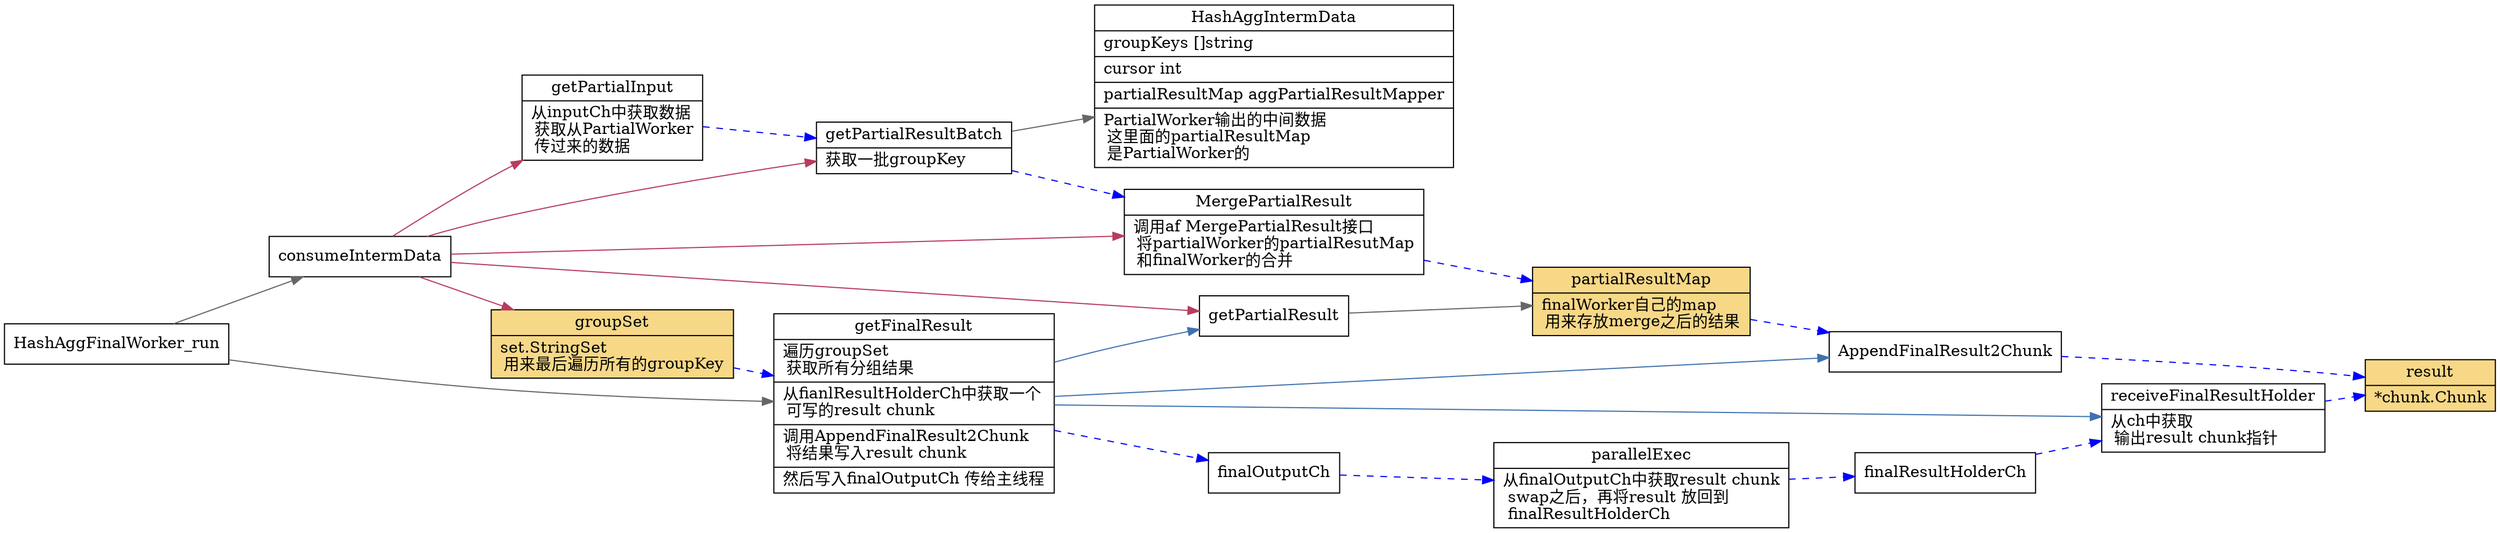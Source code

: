 digraph consumeIntermData {
  node[shape=box];
  edge[color=gray40];
  newrank=true;
  rankdir=LR;
  partialResultMap[
    shape=record;
    style=filled;
    fillcolor="#f6d887";
    label="{{
      partialResultMap
    }}"
  ];
  HashAggFinalWorker_run -> {
    consumeIntermData;
    getFinalResult;
  }
  consumeIntermData -> {
    getPartialInput;
    getPartialResultBatch;
    getPartialInput;
    MergePartialResult;
    groupSet;
    getPartialResult;
  }[color="#b83b5e"];

  MergePartialResult[
    shape="record";
    label="{{
      MergePartialResult|
      调用af MergePartialResult接口\l
      将partialWorker的partialResutMap\l
      和finalWorker的合并\l
    }}"];
  getPartialResultBatch -> {
    HashAggIntermData;
  }
  getPartialResultBatch[
    shape="record";
    label="{{
      getPartialResultBatch|
      获取一批groupKey\l
    }}"];
  HashAggIntermData[
    shape="record";
    label="{{
      HashAggIntermData|
	      groupKeys        []string\l|
	      cursor           int\l|
	      partialResultMap aggPartialResultMapper\l|
        PartialWorker输出的中间数据\l
        这里面的partialResultMap\l 
        是PartialWorker的\l
    }}"];

  getFinalResult -> {
    getPartialResult;
    AppendFinalResult2Chunk;
    receiveFinalResultHolder;
  }[color="#3f72af"]
  receiveFinalResultHolder[
    shape="record";
    label="{{
      receiveFinalResultHolder|
      从ch中获取\l
      输出result chunk指针\l
    }}"];
  parallelExec[
    shape="record";
    label="{{
      parallelExec|
      从finalOutputCh中获取result chunk\l
      swap之后，再将result 放回到\l
      finalResultHolderCh\l
    }}"];

  getPartialResult -> partialResultMap;
  partialResultMap[
    shape="record";
    label="{{
      partialResultMap|
      finalWorker自己的map\l
      用来存放merge之后的结果\l
    }}"];
  groupSet[
    shape=record;
    style=filled;
    fillcolor="#f6d887";
    label="{{
      groupSet|
      set.StringSet\l
      用来最后遍历所有的groupKey\l
    }}"
  ];
  result[
    shape=record;
    style=filled;
    fillcolor="#f6d887";
    label="{{
      result|
      *chunk.Chunk\l
    }}"
  ];
  getPartialInput[
    shape="record";
    label="{{
      getPartialInput|
      从inputCh中获取数据\l
      获取从PartialWorker\l 
      传过来的数据\l
    }}"];
  getFinalResult[
    shape="record";
    label="{{
      getFinalResult|
      遍历groupSet\l
      获取所有分组结果\l|
      从fianlResultHolderCh中获取一个\l
      可写的result chunk\l|
      调用AppendFinalResult2Chunk\l
      将结果写入result chunk\l|
      然后写入finalOutputCh 传给主线程\l
    }}"];
  edge[style=dashed;color=blue];
  getPartialInput -> getPartialResultBatch -> MergePartialResult -> partialResultMap;
  partialResultMap -> AppendFinalResult2Chunk;
  groupSet -> getFinalResult;
  receiveFinalResultHolder -> result;
  AppendFinalResult2Chunk -> result;
  finalOutputCh -> parallelExec -> finalResultHolderCh-> receiveFinalResultHolder;
  getFinalResult -> finalOutputCh;
}
